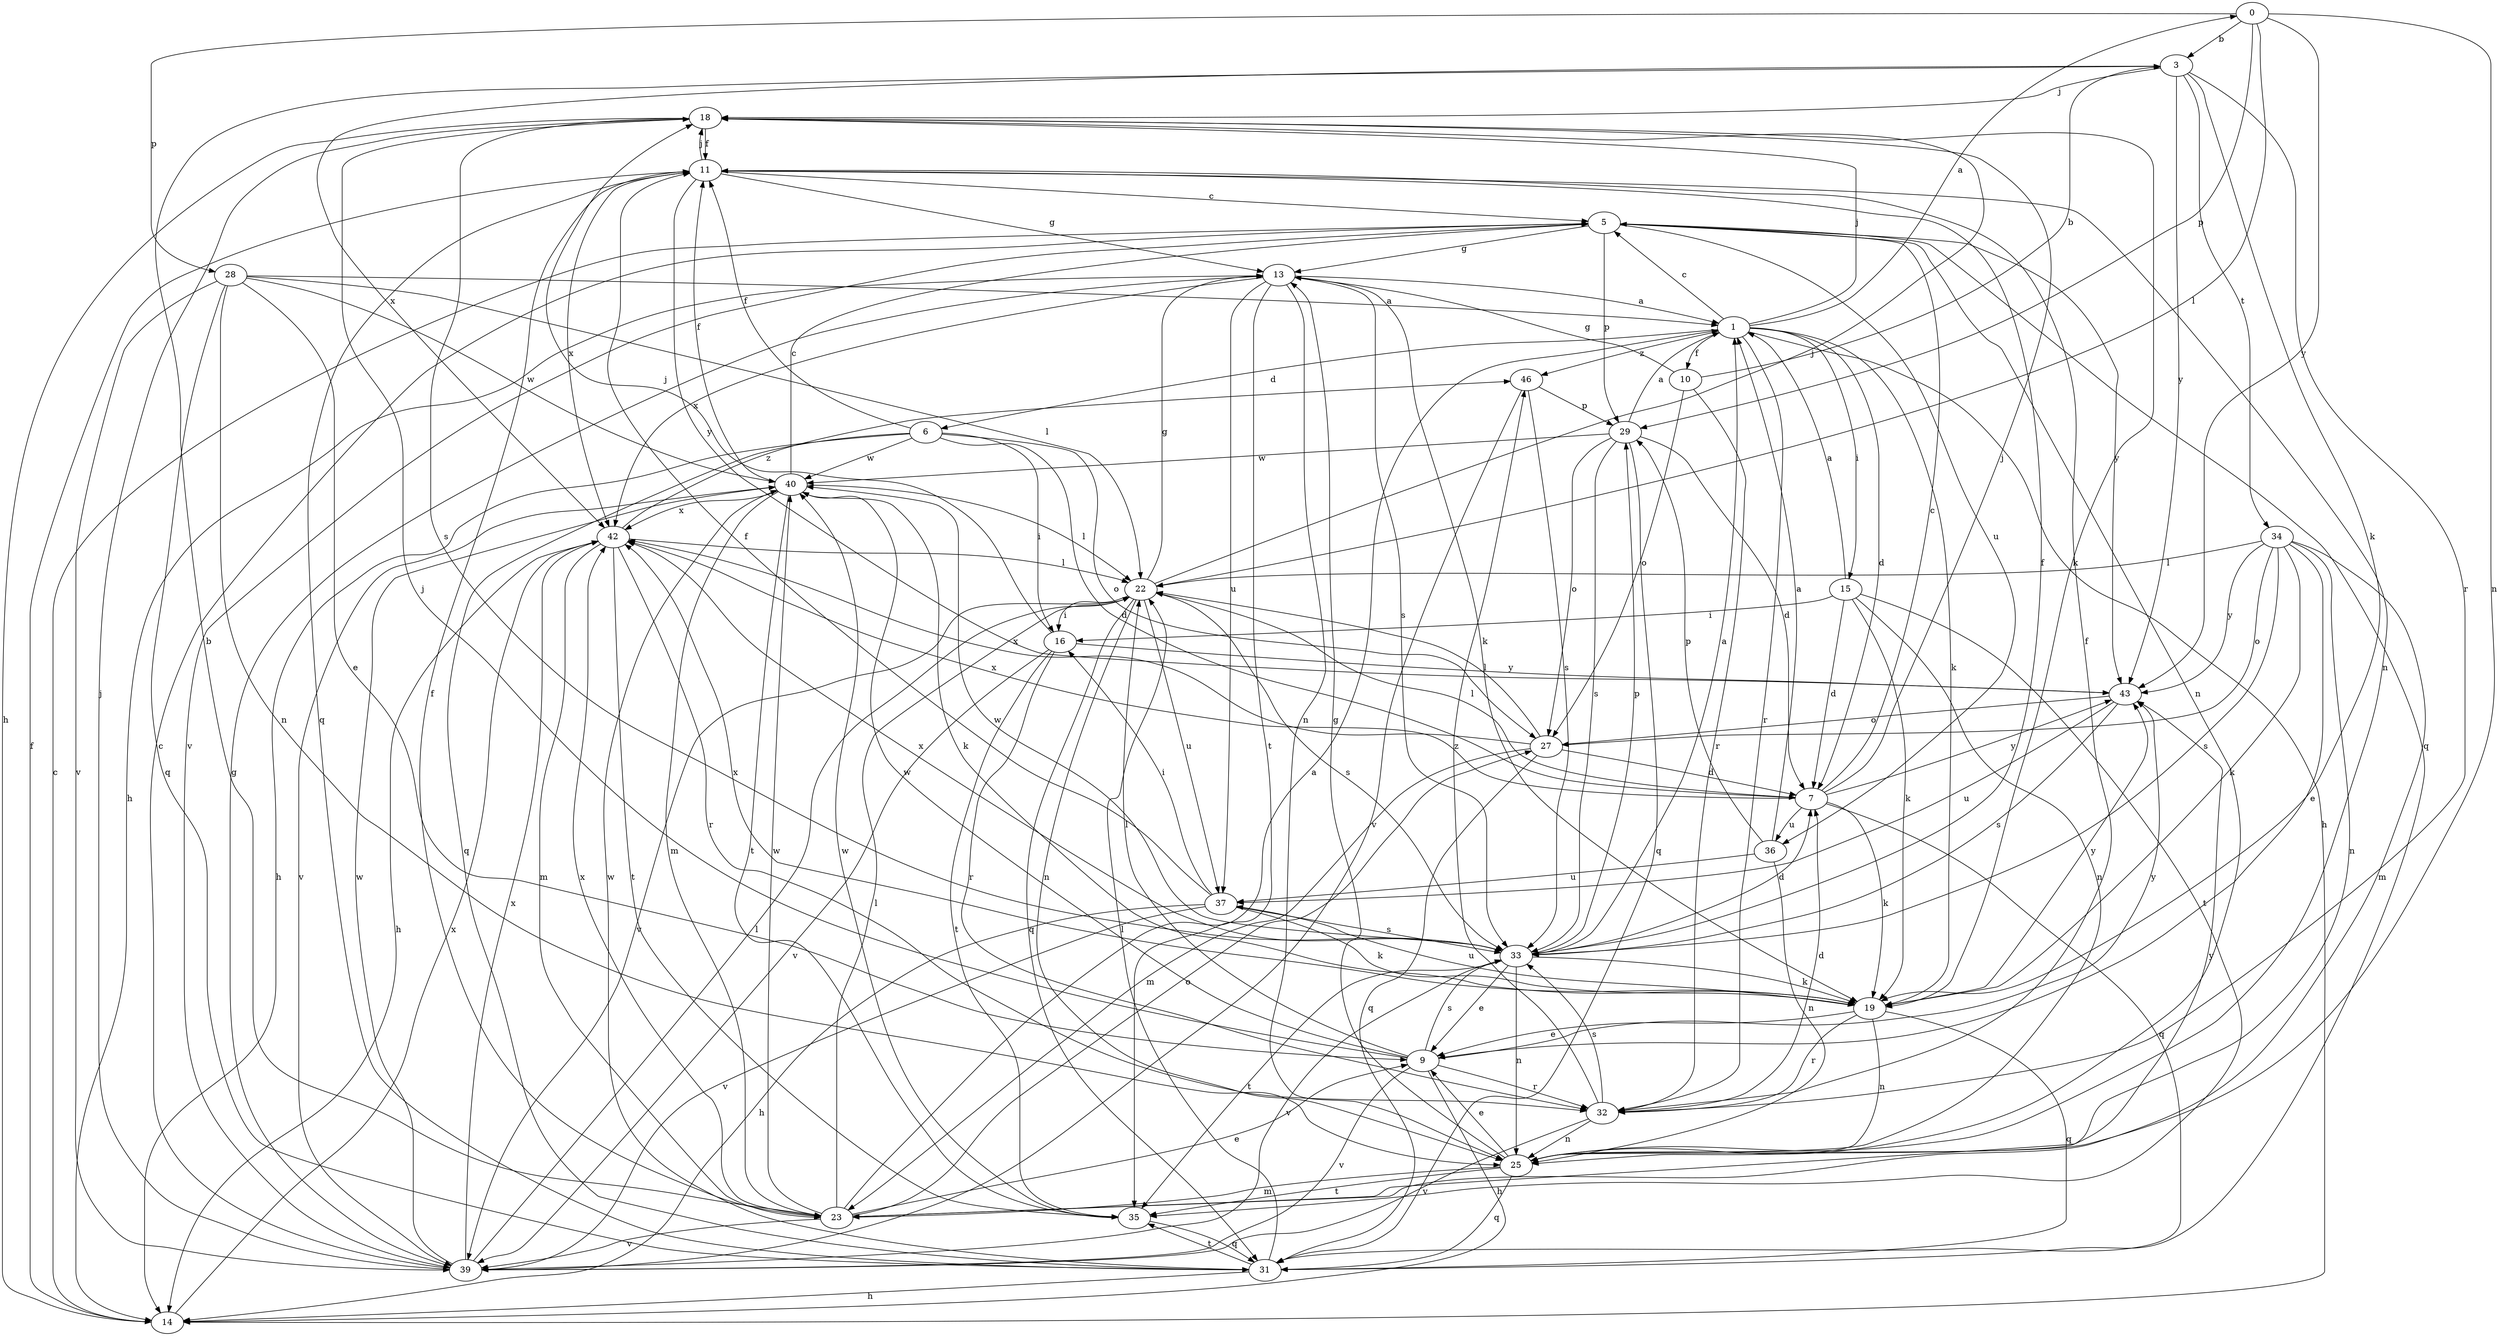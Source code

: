 strict digraph  {
0;
1;
3;
5;
6;
7;
9;
10;
11;
13;
14;
15;
16;
18;
19;
22;
23;
25;
27;
28;
29;
31;
32;
33;
34;
35;
36;
37;
39;
40;
42;
43;
46;
0 -> 3  [label=b];
0 -> 22  [label=l];
0 -> 25  [label=n];
0 -> 28  [label=p];
0 -> 29  [label=p];
0 -> 43  [label=y];
1 -> 0  [label=a];
1 -> 5  [label=c];
1 -> 6  [label=d];
1 -> 7  [label=d];
1 -> 10  [label=f];
1 -> 14  [label=h];
1 -> 15  [label=i];
1 -> 18  [label=j];
1 -> 19  [label=k];
1 -> 32  [label=r];
1 -> 46  [label=z];
3 -> 18  [label=j];
3 -> 19  [label=k];
3 -> 32  [label=r];
3 -> 34  [label=t];
3 -> 42  [label=x];
3 -> 43  [label=y];
5 -> 13  [label=g];
5 -> 25  [label=n];
5 -> 29  [label=p];
5 -> 31  [label=q];
5 -> 36  [label=u];
5 -> 39  [label=v];
5 -> 43  [label=y];
6 -> 7  [label=d];
6 -> 11  [label=f];
6 -> 14  [label=h];
6 -> 16  [label=i];
6 -> 27  [label=o];
6 -> 31  [label=q];
6 -> 40  [label=w];
7 -> 5  [label=c];
7 -> 18  [label=j];
7 -> 19  [label=k];
7 -> 22  [label=l];
7 -> 31  [label=q];
7 -> 36  [label=u];
7 -> 42  [label=x];
7 -> 43  [label=y];
9 -> 14  [label=h];
9 -> 18  [label=j];
9 -> 22  [label=l];
9 -> 32  [label=r];
9 -> 33  [label=s];
9 -> 39  [label=v];
9 -> 40  [label=w];
9 -> 43  [label=y];
10 -> 3  [label=b];
10 -> 13  [label=g];
10 -> 27  [label=o];
10 -> 32  [label=r];
11 -> 5  [label=c];
11 -> 13  [label=g];
11 -> 18  [label=j];
11 -> 25  [label=n];
11 -> 31  [label=q];
11 -> 42  [label=x];
11 -> 43  [label=y];
13 -> 1  [label=a];
13 -> 14  [label=h];
13 -> 19  [label=k];
13 -> 25  [label=n];
13 -> 33  [label=s];
13 -> 35  [label=t];
13 -> 37  [label=u];
13 -> 42  [label=x];
14 -> 5  [label=c];
14 -> 11  [label=f];
14 -> 42  [label=x];
15 -> 1  [label=a];
15 -> 7  [label=d];
15 -> 16  [label=i];
15 -> 19  [label=k];
15 -> 25  [label=n];
15 -> 35  [label=t];
16 -> 18  [label=j];
16 -> 32  [label=r];
16 -> 35  [label=t];
16 -> 39  [label=v];
16 -> 43  [label=y];
18 -> 11  [label=f];
18 -> 14  [label=h];
18 -> 19  [label=k];
18 -> 33  [label=s];
19 -> 9  [label=e];
19 -> 25  [label=n];
19 -> 31  [label=q];
19 -> 32  [label=r];
19 -> 37  [label=u];
19 -> 42  [label=x];
19 -> 43  [label=y];
22 -> 13  [label=g];
22 -> 16  [label=i];
22 -> 18  [label=j];
22 -> 25  [label=n];
22 -> 31  [label=q];
22 -> 33  [label=s];
22 -> 37  [label=u];
22 -> 39  [label=v];
23 -> 1  [label=a];
23 -> 3  [label=b];
23 -> 9  [label=e];
23 -> 11  [label=f];
23 -> 22  [label=l];
23 -> 27  [label=o];
23 -> 39  [label=v];
23 -> 40  [label=w];
23 -> 42  [label=x];
23 -> 43  [label=y];
25 -> 9  [label=e];
25 -> 13  [label=g];
25 -> 23  [label=m];
25 -> 31  [label=q];
25 -> 35  [label=t];
27 -> 7  [label=d];
27 -> 22  [label=l];
27 -> 23  [label=m];
27 -> 31  [label=q];
27 -> 42  [label=x];
28 -> 1  [label=a];
28 -> 9  [label=e];
28 -> 22  [label=l];
28 -> 25  [label=n];
28 -> 31  [label=q];
28 -> 39  [label=v];
28 -> 40  [label=w];
29 -> 1  [label=a];
29 -> 7  [label=d];
29 -> 27  [label=o];
29 -> 31  [label=q];
29 -> 33  [label=s];
29 -> 40  [label=w];
31 -> 14  [label=h];
31 -> 22  [label=l];
31 -> 35  [label=t];
31 -> 40  [label=w];
32 -> 7  [label=d];
32 -> 11  [label=f];
32 -> 25  [label=n];
32 -> 33  [label=s];
32 -> 39  [label=v];
32 -> 46  [label=z];
33 -> 1  [label=a];
33 -> 7  [label=d];
33 -> 9  [label=e];
33 -> 11  [label=f];
33 -> 19  [label=k];
33 -> 25  [label=n];
33 -> 29  [label=p];
33 -> 35  [label=t];
33 -> 39  [label=v];
33 -> 40  [label=w];
33 -> 42  [label=x];
34 -> 9  [label=e];
34 -> 19  [label=k];
34 -> 22  [label=l];
34 -> 23  [label=m];
34 -> 25  [label=n];
34 -> 27  [label=o];
34 -> 33  [label=s];
34 -> 43  [label=y];
35 -> 31  [label=q];
35 -> 40  [label=w];
36 -> 1  [label=a];
36 -> 25  [label=n];
36 -> 29  [label=p];
36 -> 37  [label=u];
37 -> 11  [label=f];
37 -> 14  [label=h];
37 -> 16  [label=i];
37 -> 19  [label=k];
37 -> 33  [label=s];
37 -> 39  [label=v];
39 -> 5  [label=c];
39 -> 13  [label=g];
39 -> 18  [label=j];
39 -> 22  [label=l];
39 -> 40  [label=w];
39 -> 42  [label=x];
40 -> 5  [label=c];
40 -> 11  [label=f];
40 -> 19  [label=k];
40 -> 22  [label=l];
40 -> 23  [label=m];
40 -> 35  [label=t];
40 -> 39  [label=v];
40 -> 42  [label=x];
42 -> 14  [label=h];
42 -> 22  [label=l];
42 -> 23  [label=m];
42 -> 32  [label=r];
42 -> 35  [label=t];
42 -> 46  [label=z];
43 -> 27  [label=o];
43 -> 33  [label=s];
43 -> 37  [label=u];
46 -> 29  [label=p];
46 -> 33  [label=s];
46 -> 39  [label=v];
}
